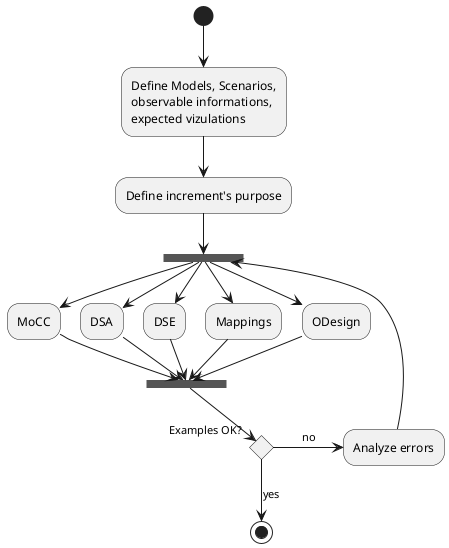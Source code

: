 @startuml
(*) --> "Define Models, Scenarios,\nobservable informations, \nexpected vizulations"
--> "Define increment's purpose" as DefIncrement
--> === StartGEMOC ===
--> MoCC
--> === EnDxDSML ===
=== StartGEMOC === --> DSA
--> === EnDxDSML ===
=== StartGEMOC === --> DSE
--> === EnDxDSML ===
=== StartGEMOC === --> Mappings
--> === EnDxDSML ===
=== StartGEMOC === --> "ODesign" as Animation
--> === EnDxDSML ===
if "Examples OK?" then
    -right->[no] "Analyze errors"
    -up->  === StartGEMOC ===
else
    -down->[yes] (*)
endif
@enduml
    if "Finished?" then
	-left->[No] DefIncrement
    else
	-down->[yes] (*)
    endif
